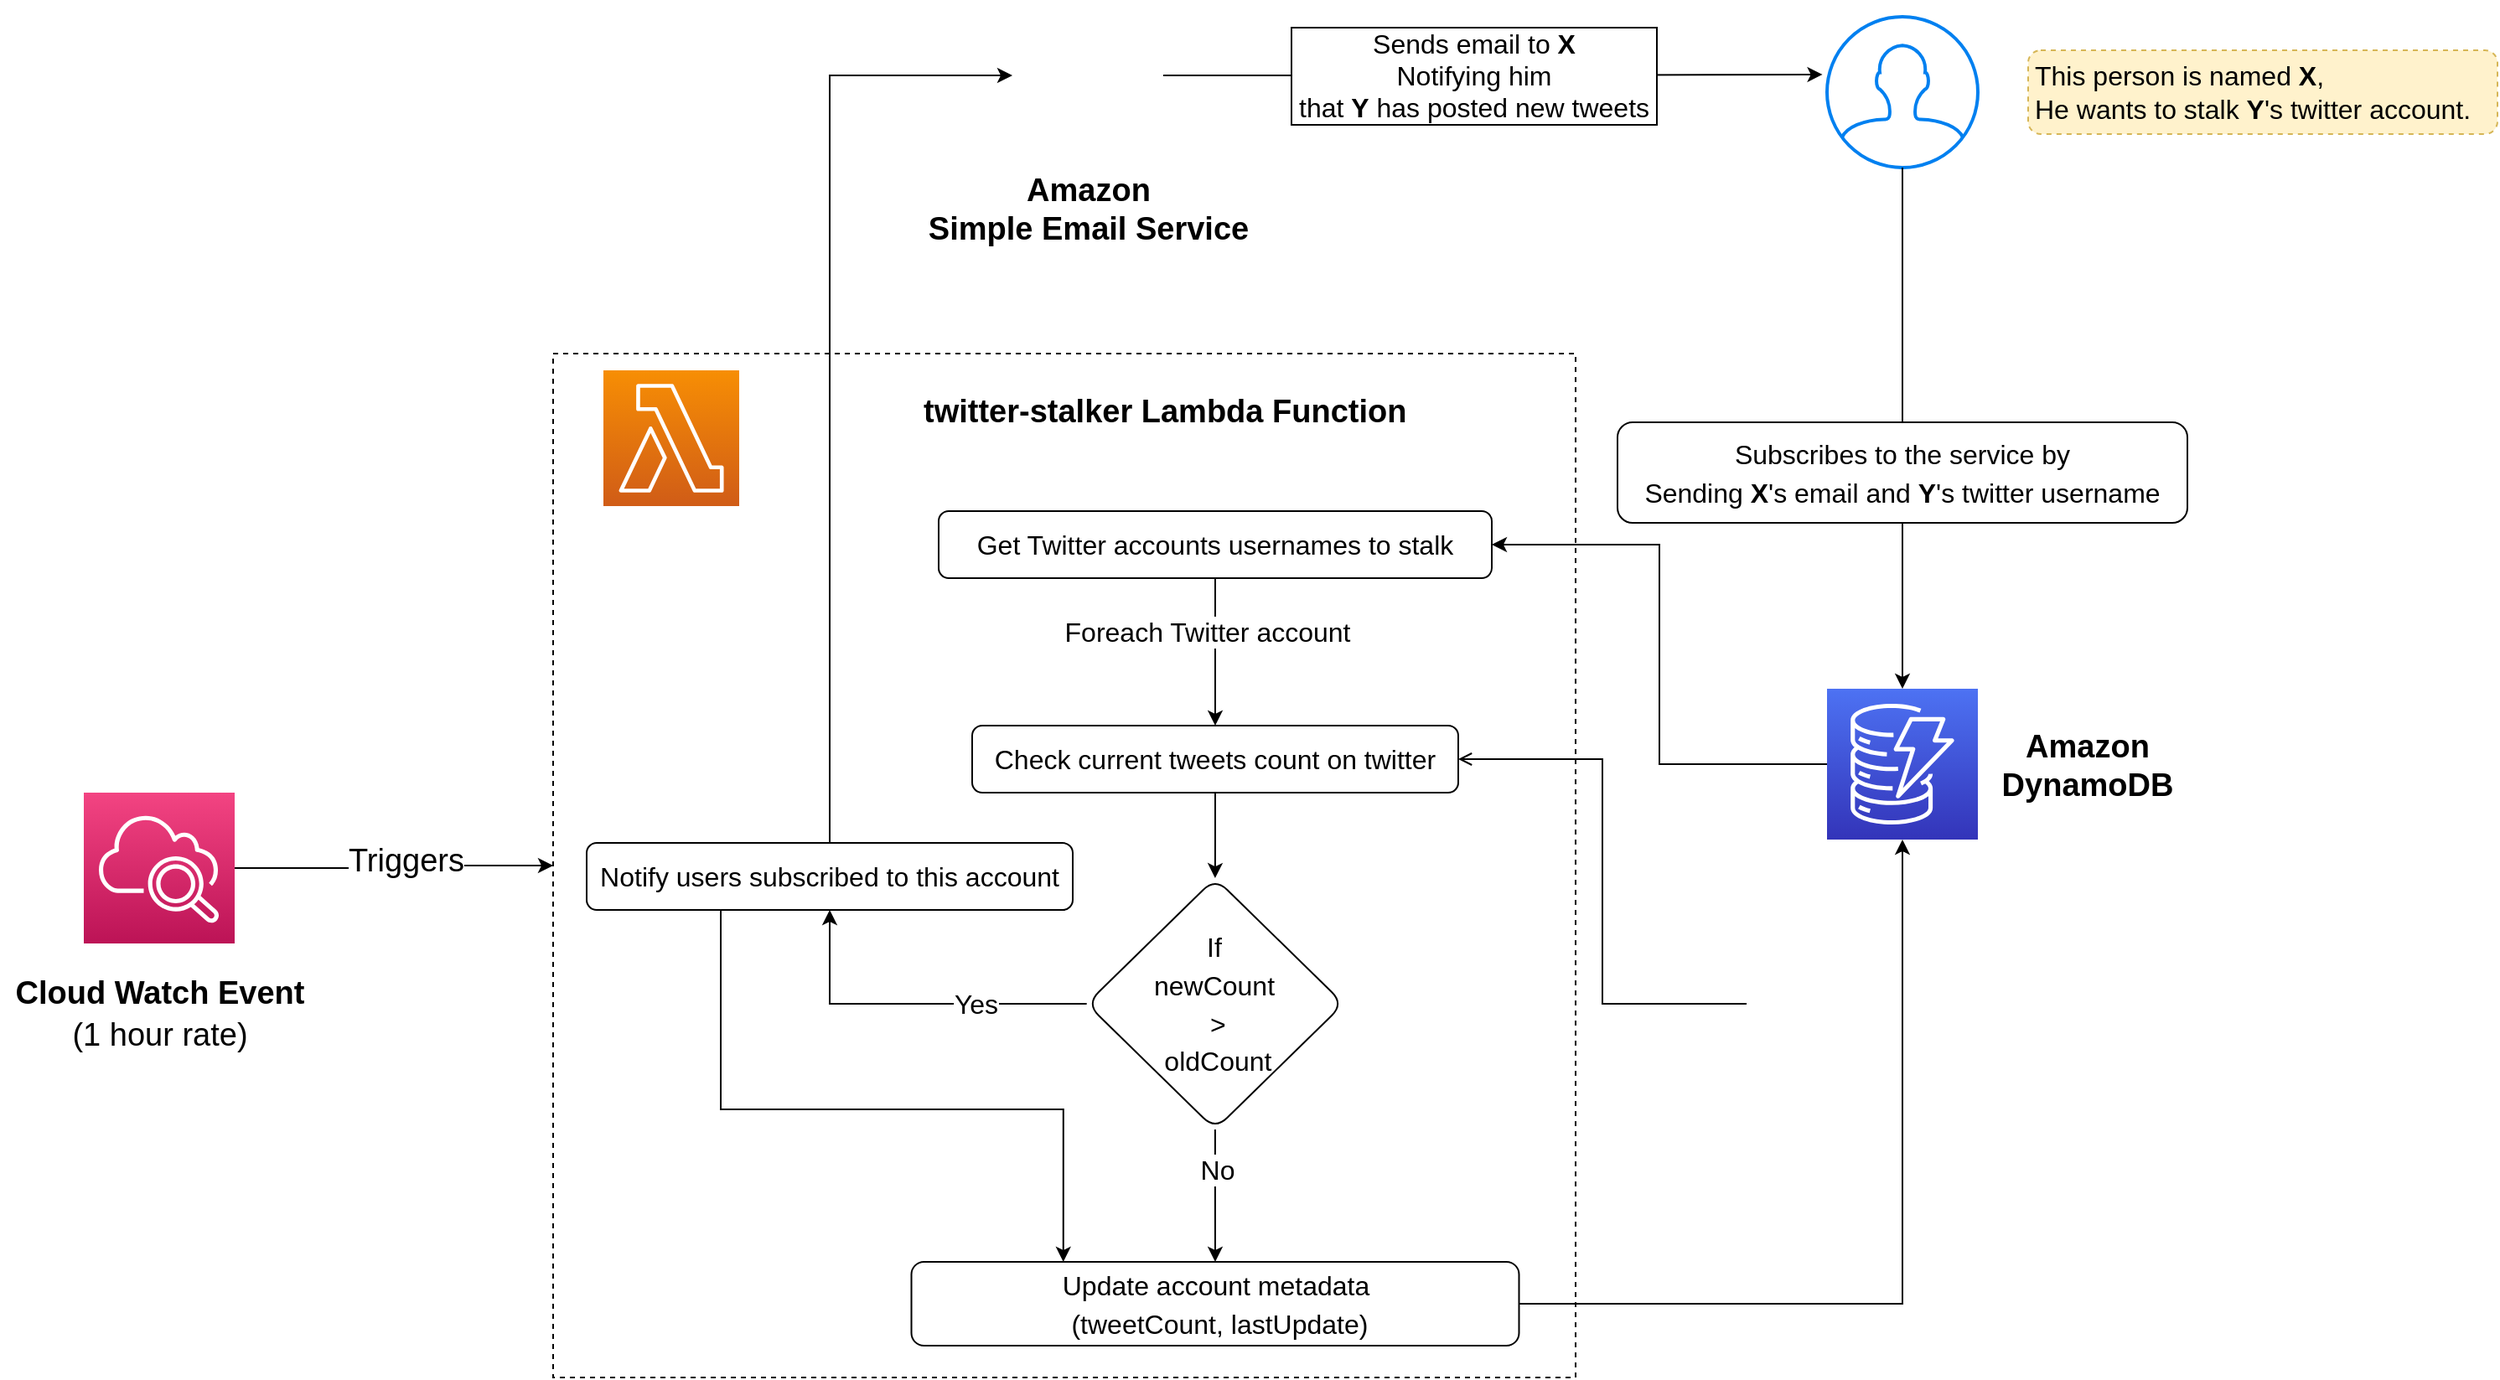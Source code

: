 <mxfile version="18.0.7" type="device"><diagram id="Ht1M8jgEwFfnCIfOTk4-" name="Page-1"><mxGraphModel dx="2652" dy="1654" grid="1" gridSize="10" guides="1" tooltips="1" connect="1" arrows="1" fold="1" page="1" pageScale="1" pageWidth="1169" pageHeight="827" math="0" shadow="0"><root><mxCell id="0"/><mxCell id="1" parent="0"/><mxCell id="9eT2DLGALw2NPLY6XMQD-53" value="" style="rounded=0;whiteSpace=wrap;html=1;glass=1;dashed=1;labelBorderColor=default;fontSize=19;strokeColor=default;fillColor=none;movable=1;resizable=1;rotatable=1;deletable=1;editable=1;connectable=1;" vertex="1" parent="1"><mxGeometry x="160" y="169" width="610" height="611" as="geometry"/></mxCell><mxCell id="9eT2DLGALw2NPLY6XMQD-11" value="" style="sketch=0;points=[[0,0,0],[0.25,0,0],[0.5,0,0],[0.75,0,0],[1,0,0],[0,1,0],[0.25,1,0],[0.5,1,0],[0.75,1,0],[1,1,0],[0,0.25,0],[0,0.5,0],[0,0.75,0],[1,0.25,0],[1,0.5,0],[1,0.75,0]];outlineConnect=0;fontColor=#232F3E;gradientColor=#4D72F3;gradientDirection=north;fillColor=#3334B9;strokeColor=#ffffff;dashed=0;verticalLabelPosition=bottom;verticalAlign=top;align=center;html=1;fontSize=12;fontStyle=0;aspect=fixed;shape=mxgraph.aws4.resourceIcon;resIcon=mxgraph.aws4.dynamodb;" vertex="1" parent="1"><mxGeometry x="920" y="369" width="90" height="90" as="geometry"/></mxCell><mxCell id="9eT2DLGALw2NPLY6XMQD-35" style="edgeStyle=orthogonalEdgeStyle;rounded=0;orthogonalLoop=1;jettySize=auto;html=1;entryX=-0.03;entryY=0.383;entryDx=0;entryDy=0;entryPerimeter=0;fontSize=16;startArrow=none;startFill=0;" edge="1" parent="1" source="9eT2DLGALw2NPLY6XMQD-12" target="9eT2DLGALw2NPLY6XMQD-13"><mxGeometry relative="1" as="geometry"/></mxCell><mxCell id="9eT2DLGALw2NPLY6XMQD-36" value="Sends email to &lt;b&gt;X&lt;/b&gt;&lt;br&gt;Notifying him &lt;br&gt;&amp;nbsp;that&amp;nbsp;&lt;b&gt;Y&lt;/b&gt;&amp;nbsp;has posted new tweets&amp;nbsp;" style="edgeLabel;html=1;align=center;verticalAlign=middle;resizable=0;points=[];fontSize=16;labelBorderColor=default;" vertex="1" connectable="0" parent="9eT2DLGALw2NPLY6XMQD-35"><mxGeometry x="-0.296" y="-1" relative="1" as="geometry"><mxPoint x="46" y="-1" as="offset"/></mxGeometry></mxCell><mxCell id="9eT2DLGALw2NPLY6XMQD-12" value="" style="shape=image;verticalLabelPosition=bottom;labelBackgroundColor=default;verticalAlign=top;aspect=fixed;imageAspect=0;image=https://sourcecloud.co.uk/wp-content/uploads/2020/01/Amazon-Simple-Email-Service-SES.png;" vertex="1" parent="1"><mxGeometry x="434" y="-42" width="90" height="90" as="geometry"/></mxCell><mxCell id="9eT2DLGALw2NPLY6XMQD-34" style="edgeStyle=orthogonalEdgeStyle;rounded=0;orthogonalLoop=1;jettySize=auto;html=1;entryX=0.5;entryY=0;entryDx=0;entryDy=0;entryPerimeter=0;fontSize=16;startArrow=none;startFill=0;" edge="1" parent="1" source="9eT2DLGALw2NPLY6XMQD-38" target="9eT2DLGALw2NPLY6XMQD-11"><mxGeometry relative="1" as="geometry"/></mxCell><mxCell id="9eT2DLGALw2NPLY6XMQD-13" value="" style="html=1;verticalLabelPosition=bottom;align=center;labelBackgroundColor=#ffffff;verticalAlign=top;strokeWidth=2;strokeColor=#0080F0;shadow=0;dashed=0;shape=mxgraph.ios7.icons.user;fontSize=19;" vertex="1" parent="1"><mxGeometry x="920" y="-32" width="90" height="90" as="geometry"/></mxCell><mxCell id="9eT2DLGALw2NPLY6XMQD-16" value="" style="edgeStyle=orthogonalEdgeStyle;rounded=0;orthogonalLoop=1;jettySize=auto;html=1;fontSize=16;" edge="1" parent="1" source="9eT2DLGALw2NPLY6XMQD-14" target="9eT2DLGALw2NPLY6XMQD-15"><mxGeometry relative="1" as="geometry"/></mxCell><mxCell id="9eT2DLGALw2NPLY6XMQD-31" style="edgeStyle=orthogonalEdgeStyle;rounded=0;orthogonalLoop=1;jettySize=auto;html=1;entryX=0;entryY=0.5;entryDx=0;entryDy=0;entryPerimeter=0;fontSize=16;startArrow=classic;startFill=1;endArrow=none;endFill=0;" edge="1" parent="1" source="9eT2DLGALw2NPLY6XMQD-14" target="9eT2DLGALw2NPLY6XMQD-11"><mxGeometry relative="1" as="geometry"/></mxCell><mxCell id="9eT2DLGALw2NPLY6XMQD-14" value="&lt;font style=&quot;font-size: 16px;&quot;&gt;Get Twitter accounts usernames to stalk&lt;/font&gt;" style="rounded=1;whiteSpace=wrap;html=1;fontSize=19;fillColor=default;" vertex="1" parent="1"><mxGeometry x="390" y="263" width="330" height="40" as="geometry"/></mxCell><mxCell id="9eT2DLGALw2NPLY6XMQD-18" value="" style="edgeStyle=orthogonalEdgeStyle;rounded=0;orthogonalLoop=1;jettySize=auto;html=1;fontSize=16;" edge="1" parent="1" source="9eT2DLGALw2NPLY6XMQD-15" target="9eT2DLGALw2NPLY6XMQD-17"><mxGeometry relative="1" as="geometry"/></mxCell><mxCell id="9eT2DLGALw2NPLY6XMQD-56" style="edgeStyle=orthogonalEdgeStyle;rounded=0;orthogonalLoop=1;jettySize=auto;html=1;entryX=0;entryY=0.5;entryDx=0;entryDy=0;fontSize=19;startArrow=open;startFill=0;endArrow=none;endFill=0;" edge="1" parent="1" source="9eT2DLGALw2NPLY6XMQD-15" target="9eT2DLGALw2NPLY6XMQD-55"><mxGeometry relative="1" as="geometry"/></mxCell><mxCell id="9eT2DLGALw2NPLY6XMQD-15" value="&lt;font style=&quot;font-size: 16px;&quot;&gt;Check current tweets count on twitter&lt;/font&gt;" style="rounded=1;whiteSpace=wrap;html=1;fontSize=19;fillColor=default;" vertex="1" parent="1"><mxGeometry x="410" y="391" width="290" height="40" as="geometry"/></mxCell><mxCell id="9eT2DLGALw2NPLY6XMQD-21" style="edgeStyle=orthogonalEdgeStyle;rounded=0;orthogonalLoop=1;jettySize=auto;html=1;entryX=0.5;entryY=1;entryDx=0;entryDy=0;fontSize=16;" edge="1" parent="1" source="9eT2DLGALw2NPLY6XMQD-17" target="9eT2DLGALw2NPLY6XMQD-19"><mxGeometry relative="1" as="geometry"/></mxCell><mxCell id="9eT2DLGALw2NPLY6XMQD-22" value="Yes" style="edgeLabel;html=1;align=center;verticalAlign=middle;resizable=0;points=[];fontSize=16;" vertex="1" connectable="0" parent="9eT2DLGALw2NPLY6XMQD-21"><mxGeometry x="-0.361" y="1" relative="1" as="geometry"><mxPoint y="-1" as="offset"/></mxGeometry></mxCell><mxCell id="9eT2DLGALw2NPLY6XMQD-25" style="edgeStyle=orthogonalEdgeStyle;rounded=0;orthogonalLoop=1;jettySize=auto;html=1;entryX=0.5;entryY=0;entryDx=0;entryDy=0;fontSize=16;" edge="1" parent="1" source="9eT2DLGALw2NPLY6XMQD-17" target="9eT2DLGALw2NPLY6XMQD-24"><mxGeometry relative="1" as="geometry"/></mxCell><mxCell id="9eT2DLGALw2NPLY6XMQD-17" value="&lt;font style=&quot;font-size: 16px;&quot;&gt;If &lt;br&gt;newCount&lt;br&gt;&amp;nbsp;&amp;gt;&lt;br&gt;&amp;nbsp;oldCount&lt;/font&gt;" style="rhombus;whiteSpace=wrap;html=1;fontSize=19;rounded=1;" vertex="1" parent="1"><mxGeometry x="478.33" y="482" width="153.33" height="150" as="geometry"/></mxCell><mxCell id="9eT2DLGALw2NPLY6XMQD-27" style="edgeStyle=orthogonalEdgeStyle;rounded=0;orthogonalLoop=1;jettySize=auto;html=1;entryX=0.25;entryY=0;entryDx=0;entryDy=0;fontSize=16;" edge="1" parent="1" source="9eT2DLGALw2NPLY6XMQD-19" target="9eT2DLGALw2NPLY6XMQD-24"><mxGeometry relative="1" as="geometry"><Array as="points"><mxPoint x="260" y="620"/><mxPoint x="464" y="620"/></Array></mxGeometry></mxCell><mxCell id="9eT2DLGALw2NPLY6XMQD-54" style="edgeStyle=orthogonalEdgeStyle;rounded=0;orthogonalLoop=1;jettySize=auto;html=1;entryX=0;entryY=0.5;entryDx=0;entryDy=0;fontSize=19;startArrow=none;startFill=0;" edge="1" parent="1" source="9eT2DLGALw2NPLY6XMQD-19" target="9eT2DLGALw2NPLY6XMQD-12"><mxGeometry relative="1" as="geometry"/></mxCell><mxCell id="9eT2DLGALw2NPLY6XMQD-19" value="&lt;font style=&quot;font-size: 16px;&quot;&gt;Notify users subscribed to this account&lt;/font&gt;" style="rounded=1;whiteSpace=wrap;html=1;fontSize=19;fillColor=default;" vertex="1" parent="1"><mxGeometry x="180" y="461" width="290" height="40" as="geometry"/></mxCell><mxCell id="9eT2DLGALw2NPLY6XMQD-23" value="Foreach Twitter account" style="edgeLabel;html=1;align=center;verticalAlign=middle;resizable=0;points=[];fontSize=16;" vertex="1" connectable="0" parent="1"><mxGeometry x="550.0" y="331" as="geometry"><mxPoint y="4" as="offset"/></mxGeometry></mxCell><mxCell id="9eT2DLGALw2NPLY6XMQD-32" style="edgeStyle=orthogonalEdgeStyle;rounded=0;orthogonalLoop=1;jettySize=auto;html=1;entryX=0.5;entryY=1;entryDx=0;entryDy=0;entryPerimeter=0;fontSize=16;startArrow=none;startFill=0;" edge="1" parent="1" source="9eT2DLGALw2NPLY6XMQD-24" target="9eT2DLGALw2NPLY6XMQD-11"><mxGeometry relative="1" as="geometry"/></mxCell><mxCell id="9eT2DLGALw2NPLY6XMQD-24" value="&lt;font style=&quot;font-size: 16px;&quot;&gt;Update account metadata&lt;br&gt;&amp;nbsp;(tweetCount, lastUpdate)&lt;/font&gt;" style="rounded=1;whiteSpace=wrap;html=1;fontSize=19;fillColor=default;" vertex="1" parent="1"><mxGeometry x="373.75" y="711" width="362.5" height="50" as="geometry"/></mxCell><mxCell id="9eT2DLGALw2NPLY6XMQD-29" value="No" style="edgeLabel;html=1;align=center;verticalAlign=middle;resizable=0;points=[];fontSize=16;" vertex="1" connectable="0" parent="1"><mxGeometry x="556.0" y="656" as="geometry"/></mxCell><mxCell id="9eT2DLGALw2NPLY6XMQD-33" value="This person is named &lt;b&gt;X&lt;/b&gt;,&lt;br&gt;He wants to stalk &lt;b&gt;Y&lt;/b&gt;'s twitter account." style="text;html=1;align=left;verticalAlign=middle;resizable=0;points=[];autosize=1;strokeColor=#d6b656;fillColor=#fff2cc;fontSize=16;glass=0;dashed=1;rounded=1;perimeterSpacing=5;spacing=4;" vertex="1" parent="1"><mxGeometry x="1040" y="-12" width="280" height="50" as="geometry"/></mxCell><mxCell id="9eT2DLGALw2NPLY6XMQD-38" value="&lt;font style=&quot;font-size: 16px;&quot;&gt;Subscribes to the service by&lt;br&gt;Sending&amp;nbsp;&lt;b&gt;X&lt;/b&gt;'s email and &lt;b&gt;Y&lt;/b&gt;'s twitter username&lt;/font&gt;" style="rounded=1;whiteSpace=wrap;html=1;fontSize=19;fillColor=default;spacing=5;" vertex="1" parent="1"><mxGeometry x="795" y="210" width="340" height="60" as="geometry"/></mxCell><mxCell id="9eT2DLGALw2NPLY6XMQD-39" value="" style="edgeStyle=orthogonalEdgeStyle;rounded=0;orthogonalLoop=1;jettySize=auto;html=1;entryX=0.5;entryY=0;entryDx=0;entryDy=0;entryPerimeter=0;fontSize=16;startArrow=none;startFill=0;endArrow=none;" edge="1" parent="1" source="9eT2DLGALw2NPLY6XMQD-13" target="9eT2DLGALw2NPLY6XMQD-38"><mxGeometry relative="1" as="geometry"><mxPoint x="895" y="119.0" as="sourcePoint"/><mxPoint x="965" y="369" as="targetPoint"/></mxGeometry></mxCell><mxCell id="9eT2DLGALw2NPLY6XMQD-40" value="&lt;font style=&quot;font-size: 19px;&quot;&gt;Amazon&lt;br&gt;DynamoDB&lt;/font&gt;" style="text;html=1;align=center;verticalAlign=middle;resizable=0;points=[];autosize=1;strokeColor=none;fillColor=none;fontSize=16;fontStyle=1" vertex="1" parent="1"><mxGeometry x="1015" y="390" width="120" height="50" as="geometry"/></mxCell><mxCell id="9eT2DLGALw2NPLY6XMQD-41" value="&lt;font style=&quot;font-size: 19px;&quot;&gt;Amazon&lt;br&gt;Simple Email Service&lt;/font&gt;" style="text;html=1;align=center;verticalAlign=middle;resizable=0;points=[];autosize=1;strokeColor=none;fillColor=none;fontSize=16;fontStyle=1" vertex="1" parent="1"><mxGeometry x="374" y="58" width="210" height="50" as="geometry"/></mxCell><mxCell id="9eT2DLGALw2NPLY6XMQD-9" value="" style="sketch=0;points=[[0,0,0],[0.25,0,0],[0.5,0,0],[0.75,0,0],[1,0,0],[0,1,0],[0.25,1,0],[0.5,1,0],[0.75,1,0],[1,1,0],[0,0.25,0],[0,0.5,0],[0,0.75,0],[1,0.25,0],[1,0.5,0],[1,0.75,0]];outlineConnect=0;fontColor=#232F3E;gradientColor=#F78E04;gradientDirection=north;fillColor=#D05C17;strokeColor=#ffffff;dashed=0;verticalLabelPosition=bottom;verticalAlign=top;align=center;html=1;fontSize=12;fontStyle=0;aspect=fixed;shape=mxgraph.aws4.resourceIcon;resIcon=mxgraph.aws4.lambda;" vertex="1" parent="1"><mxGeometry x="190" y="179" width="81" height="81" as="geometry"/></mxCell><mxCell id="9eT2DLGALw2NPLY6XMQD-10" value="twitter-stalker Lambda Function" style="text;html=1;align=left;verticalAlign=middle;resizable=0;points=[];autosize=1;strokeColor=none;fillColor=none;fontSize=19;fontStyle=1" vertex="1" parent="1"><mxGeometry x="379" y="189" width="300" height="30" as="geometry"/></mxCell><mxCell id="9eT2DLGALw2NPLY6XMQD-55" value="" style="shape=image;html=1;verticalAlign=top;verticalLabelPosition=bottom;labelBackgroundColor=#ffffff;imageAspect=0;aspect=fixed;image=https://cdn2.iconfinder.com/data/icons/social-media-2285/512/1_Twitter3_colored_svg-128.png;rounded=1;glass=1;dashed=1;labelBorderColor=default;fontSize=19;strokeColor=default;fillColor=none;" vertex="1" parent="1"><mxGeometry x="872" y="523" width="68" height="68" as="geometry"/></mxCell><mxCell id="9eT2DLGALw2NPLY6XMQD-57" value="" style="group" vertex="1" connectable="0" parent="1"><mxGeometry x="-170" y="431" width="190" height="160" as="geometry"/></mxCell><mxCell id="9eT2DLGALw2NPLY6XMQD-4" value="" style="sketch=0;points=[[0,0,0],[0.25,0,0],[0.5,0,0],[0.75,0,0],[1,0,0],[0,1,0],[0.25,1,0],[0.5,1,0],[0.75,1,0],[1,1,0],[0,0.25,0],[0,0.5,0],[0,0.75,0],[1,0.25,0],[1,0.5,0],[1,0.75,0]];points=[[0,0,0],[0.25,0,0],[0.5,0,0],[0.75,0,0],[1,0,0],[0,1,0],[0.25,1,0],[0.5,1,0],[0.75,1,0],[1,1,0],[0,0.25,0],[0,0.5,0],[0,0.75,0],[1,0.25,0],[1,0.5,0],[1,0.75,0]];outlineConnect=0;fontColor=#232F3E;gradientColor=#F34482;gradientDirection=north;fillColor=#BC1356;strokeColor=#ffffff;dashed=0;verticalLabelPosition=bottom;verticalAlign=top;align=center;html=1;fontSize=12;fontStyle=0;aspect=fixed;shape=mxgraph.aws4.resourceIcon;resIcon=mxgraph.aws4.cloudwatch_2;" vertex="1" parent="9eT2DLGALw2NPLY6XMQD-57"><mxGeometry x="50" width="90" height="90" as="geometry"/></mxCell><mxCell id="9eT2DLGALw2NPLY6XMQD-5" value="Cloud Watch Event" style="text;html=1;align=center;verticalAlign=middle;resizable=0;points=[];autosize=1;strokeColor=none;fillColor=none;fontSize=19;fontStyle=1" vertex="1" parent="9eT2DLGALw2NPLY6XMQD-57"><mxGeometry y="105" width="190" height="30" as="geometry"/></mxCell><mxCell id="9eT2DLGALw2NPLY6XMQD-6" value="(1 hour rate)" style="text;html=1;align=center;verticalAlign=middle;resizable=0;points=[];autosize=1;strokeColor=none;fillColor=none;fontSize=19;" vertex="1" parent="9eT2DLGALw2NPLY6XMQD-57"><mxGeometry x="35" y="130" width="120" height="30" as="geometry"/></mxCell><mxCell id="9eT2DLGALw2NPLY6XMQD-59" style="edgeStyle=orthogonalEdgeStyle;rounded=0;orthogonalLoop=1;jettySize=auto;html=1;entryX=0;entryY=0.5;entryDx=0;entryDy=0;fontSize=19;startArrow=none;startFill=0;" edge="1" parent="1" source="9eT2DLGALw2NPLY6XMQD-4" target="9eT2DLGALw2NPLY6XMQD-53"><mxGeometry relative="1" as="geometry"/></mxCell><mxCell id="9eT2DLGALw2NPLY6XMQD-60" value="Triggers" style="edgeLabel;html=1;align=center;verticalAlign=middle;resizable=0;points=[];fontSize=19;" vertex="1" connectable="0" parent="9eT2DLGALw2NPLY6XMQD-59"><mxGeometry x="-0.286" y="1" relative="1" as="geometry"><mxPoint x="33" y="-3" as="offset"/></mxGeometry></mxCell></root></mxGraphModel></diagram></mxfile>